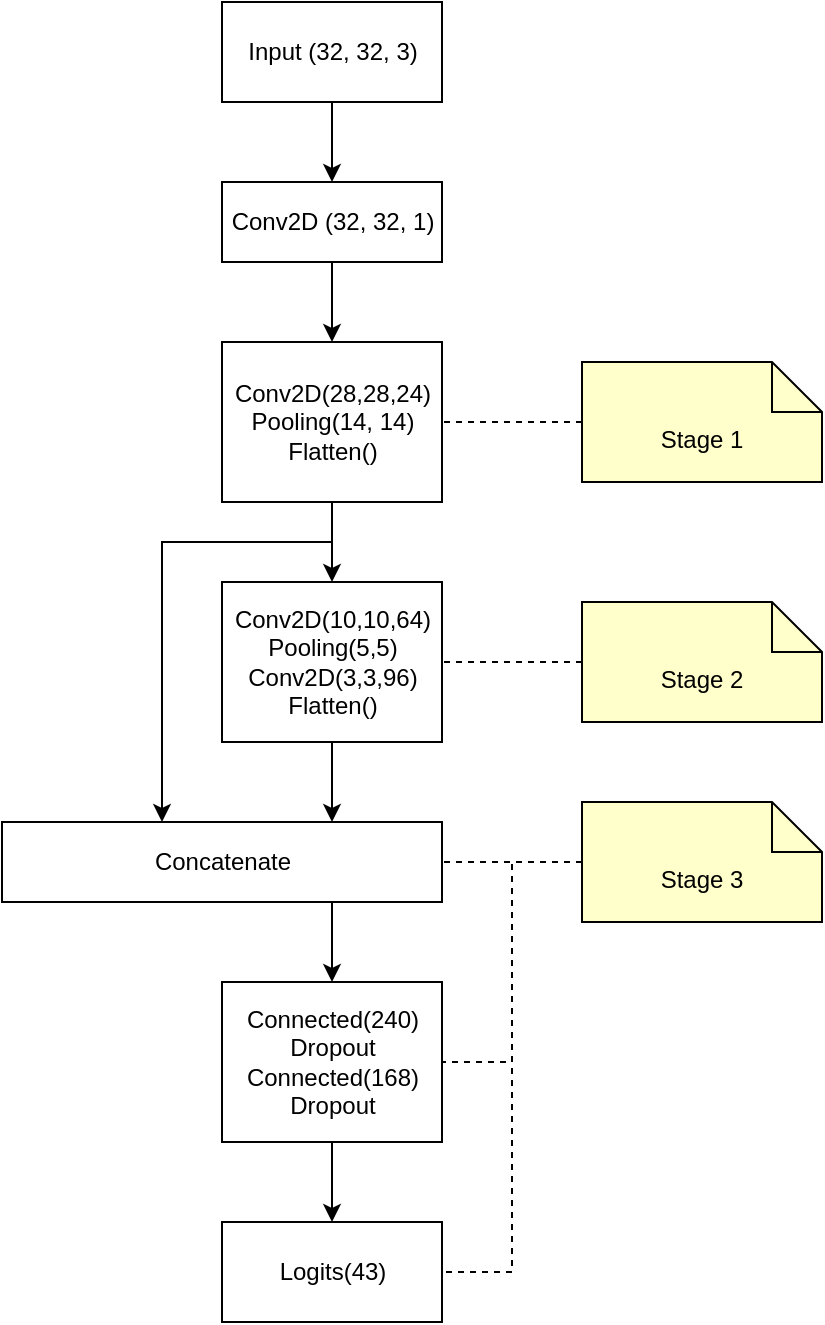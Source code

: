 <mxfile version="14.3.0" type="device"><diagram id="Gc0RsOj2Xw_UODARh5sy" name="Page-1"><mxGraphModel dx="1043" dy="879" grid="1" gridSize="10" guides="1" tooltips="1" connect="1" arrows="1" fold="1" page="1" pageScale="1" pageWidth="1100" pageHeight="850" math="0" shadow="0"><root><mxCell id="0"/><mxCell id="1" parent="0"/><mxCell id="HUGAD18oBGz89gYhzLDd-5" style="edgeStyle=orthogonalEdgeStyle;rounded=0;orthogonalLoop=1;jettySize=auto;html=1;exitX=0.5;exitY=1;exitDx=0;exitDy=0;entryX=0.5;entryY=0;entryDx=0;entryDy=0;" edge="1" parent="1" source="HUGAD18oBGz89gYhzLDd-1" target="HUGAD18oBGz89gYhzLDd-4"><mxGeometry relative="1" as="geometry"/></mxCell><mxCell id="HUGAD18oBGz89gYhzLDd-1" value="Conv2D (32, 32, 1)" style="html=1;" vertex="1" parent="1"><mxGeometry x="360" y="140" width="110" height="40" as="geometry"/></mxCell><mxCell id="HUGAD18oBGz89gYhzLDd-3" style="edgeStyle=orthogonalEdgeStyle;rounded=0;orthogonalLoop=1;jettySize=auto;html=1;exitX=0.5;exitY=1;exitDx=0;exitDy=0;entryX=0.5;entryY=0;entryDx=0;entryDy=0;" edge="1" parent="1" source="HUGAD18oBGz89gYhzLDd-2" target="HUGAD18oBGz89gYhzLDd-1"><mxGeometry relative="1" as="geometry"/></mxCell><mxCell id="HUGAD18oBGz89gYhzLDd-2" value="Input (32, 32, 3)" style="html=1;" vertex="1" parent="1"><mxGeometry x="360" y="50" width="110" height="50" as="geometry"/></mxCell><mxCell id="HUGAD18oBGz89gYhzLDd-15" style="edgeStyle=orthogonalEdgeStyle;rounded=0;orthogonalLoop=1;jettySize=auto;html=1;exitX=0.5;exitY=1;exitDx=0;exitDy=0;entryX=0.5;entryY=0;entryDx=0;entryDy=0;" edge="1" parent="1" source="HUGAD18oBGz89gYhzLDd-4" target="HUGAD18oBGz89gYhzLDd-10"><mxGeometry relative="1" as="geometry"/></mxCell><mxCell id="HUGAD18oBGz89gYhzLDd-16" style="edgeStyle=orthogonalEdgeStyle;rounded=0;orthogonalLoop=1;jettySize=auto;html=1;exitX=0.5;exitY=1;exitDx=0;exitDy=0;" edge="1" parent="1" source="HUGAD18oBGz89gYhzLDd-4" target="HUGAD18oBGz89gYhzLDd-11"><mxGeometry relative="1" as="geometry"><Array as="points"><mxPoint x="415" y="320"/><mxPoint x="330" y="320"/></Array></mxGeometry></mxCell><mxCell id="HUGAD18oBGz89gYhzLDd-4" value="Conv2D(28,28,24)&lt;br&gt;Pooling(14, 14)&lt;br&gt;Flatten()" style="html=1;" vertex="1" parent="1"><mxGeometry x="360" y="220" width="110" height="80" as="geometry"/></mxCell><mxCell id="HUGAD18oBGz89gYhzLDd-8" style="edgeStyle=orthogonalEdgeStyle;rounded=0;orthogonalLoop=1;jettySize=auto;html=1;exitX=0.5;exitY=1;exitDx=0;exitDy=0;entryX=0.5;entryY=0;entryDx=0;entryDy=0;" edge="1" parent="1" target="HUGAD18oBGz89gYhzLDd-7"><mxGeometry relative="1" as="geometry"><mxPoint x="405" y="380" as="sourcePoint"/></mxGeometry></mxCell><mxCell id="HUGAD18oBGz89gYhzLDd-17" style="edgeStyle=orthogonalEdgeStyle;rounded=0;orthogonalLoop=1;jettySize=auto;html=1;exitX=0.5;exitY=1;exitDx=0;exitDy=0;entryX=0.75;entryY=0;entryDx=0;entryDy=0;" edge="1" parent="1" source="HUGAD18oBGz89gYhzLDd-10" target="HUGAD18oBGz89gYhzLDd-11"><mxGeometry relative="1" as="geometry"><mxPoint x="520" y="440" as="targetPoint"/></mxGeometry></mxCell><mxCell id="HUGAD18oBGz89gYhzLDd-10" value="Conv2D(10,10,64)&lt;br&gt;Pooling(5,5)&lt;br&gt;Conv2D(3,3,96)&lt;br&gt;Flatten()" style="html=1;" vertex="1" parent="1"><mxGeometry x="360" y="340" width="110" height="80" as="geometry"/></mxCell><mxCell id="HUGAD18oBGz89gYhzLDd-18" style="edgeStyle=orthogonalEdgeStyle;rounded=0;orthogonalLoop=1;jettySize=auto;html=1;exitX=0.75;exitY=1;exitDx=0;exitDy=0;" edge="1" parent="1" source="HUGAD18oBGz89gYhzLDd-11" target="HUGAD18oBGz89gYhzLDd-12"><mxGeometry relative="1" as="geometry"/></mxCell><mxCell id="HUGAD18oBGz89gYhzLDd-11" value="Concatenate" style="html=1;" vertex="1" parent="1"><mxGeometry x="250" y="460" width="220" height="40" as="geometry"/></mxCell><mxCell id="HUGAD18oBGz89gYhzLDd-19" style="edgeStyle=orthogonalEdgeStyle;rounded=0;orthogonalLoop=1;jettySize=auto;html=1;exitX=0.5;exitY=1;exitDx=0;exitDy=0;entryX=0.5;entryY=0;entryDx=0;entryDy=0;" edge="1" parent="1" source="HUGAD18oBGz89gYhzLDd-12" target="HUGAD18oBGz89gYhzLDd-14"><mxGeometry relative="1" as="geometry"><mxPoint x="415" y="660" as="targetPoint"/></mxGeometry></mxCell><mxCell id="HUGAD18oBGz89gYhzLDd-12" value="Connected(240)&lt;br&gt;Dropout&lt;br&gt;Connected(168)&lt;br&gt;Dropout" style="html=1;" vertex="1" parent="1"><mxGeometry x="360" y="540" width="110" height="80" as="geometry"/></mxCell><mxCell id="HUGAD18oBGz89gYhzLDd-14" value="Logits(43)" style="html=1;" vertex="1" parent="1"><mxGeometry x="360" y="660" width="110" height="50" as="geometry"/></mxCell><mxCell id="HUGAD18oBGz89gYhzLDd-22" style="rounded=0;orthogonalLoop=1;jettySize=auto;html=1;exitX=0;exitY=0.5;exitDx=0;exitDy=0;exitPerimeter=0;entryX=1;entryY=0.5;entryDx=0;entryDy=0;endArrow=none;endFill=0;dashed=1;" edge="1" parent="1" source="HUGAD18oBGz89gYhzLDd-21" target="HUGAD18oBGz89gYhzLDd-4"><mxGeometry relative="1" as="geometry"/></mxCell><mxCell id="HUGAD18oBGz89gYhzLDd-21" value="Stage 1" style="shape=note2;boundedLbl=1;whiteSpace=wrap;html=1;size=25;verticalAlign=top;align=center;fillColor=#FFFFCC;" vertex="1" parent="1"><mxGeometry x="540" y="230" width="120" height="60" as="geometry"/></mxCell><mxCell id="HUGAD18oBGz89gYhzLDd-24" style="edgeStyle=none;rounded=0;orthogonalLoop=1;jettySize=auto;html=1;exitX=0;exitY=0.5;exitDx=0;exitDy=0;exitPerimeter=0;entryX=1;entryY=0.5;entryDx=0;entryDy=0;endArrow=none;endFill=0;dashed=1;" edge="1" parent="1" source="HUGAD18oBGz89gYhzLDd-23" target="HUGAD18oBGz89gYhzLDd-10"><mxGeometry relative="1" as="geometry"/></mxCell><mxCell id="HUGAD18oBGz89gYhzLDd-23" value="Stage 2" style="shape=note2;boundedLbl=1;whiteSpace=wrap;html=1;size=25;verticalAlign=top;align=center;fillColor=#FFFFCC;" vertex="1" parent="1"><mxGeometry x="540" y="350" width="120" height="60" as="geometry"/></mxCell><mxCell id="HUGAD18oBGz89gYhzLDd-26" style="edgeStyle=none;rounded=0;orthogonalLoop=1;jettySize=auto;html=1;exitX=0;exitY=0.5;exitDx=0;exitDy=0;exitPerimeter=0;dashed=1;endArrow=none;endFill=0;" edge="1" parent="1" source="HUGAD18oBGz89gYhzLDd-25" target="HUGAD18oBGz89gYhzLDd-11"><mxGeometry relative="1" as="geometry"/></mxCell><mxCell id="HUGAD18oBGz89gYhzLDd-27" style="edgeStyle=elbowEdgeStyle;rounded=0;orthogonalLoop=1;jettySize=auto;html=1;exitX=0;exitY=0.5;exitDx=0;exitDy=0;exitPerimeter=0;entryX=1;entryY=0.5;entryDx=0;entryDy=0;dashed=1;endArrow=none;endFill=0;" edge="1" parent="1" source="HUGAD18oBGz89gYhzLDd-25" target="HUGAD18oBGz89gYhzLDd-12"><mxGeometry relative="1" as="geometry"/></mxCell><mxCell id="HUGAD18oBGz89gYhzLDd-28" style="edgeStyle=elbowEdgeStyle;rounded=0;orthogonalLoop=1;jettySize=auto;html=1;exitX=0;exitY=0.5;exitDx=0;exitDy=0;exitPerimeter=0;entryX=1;entryY=0.5;entryDx=0;entryDy=0;dashed=1;endArrow=none;endFill=0;" edge="1" parent="1" source="HUGAD18oBGz89gYhzLDd-25" target="HUGAD18oBGz89gYhzLDd-14"><mxGeometry relative="1" as="geometry"><mxPoint x="470" y="700" as="targetPoint"/></mxGeometry></mxCell><mxCell id="HUGAD18oBGz89gYhzLDd-25" value="Stage 3" style="shape=note2;boundedLbl=1;whiteSpace=wrap;html=1;size=25;verticalAlign=top;align=center;fillColor=#FFFFCC;" vertex="1" parent="1"><mxGeometry x="540" y="450" width="120" height="60" as="geometry"/></mxCell></root></mxGraphModel></diagram></mxfile>